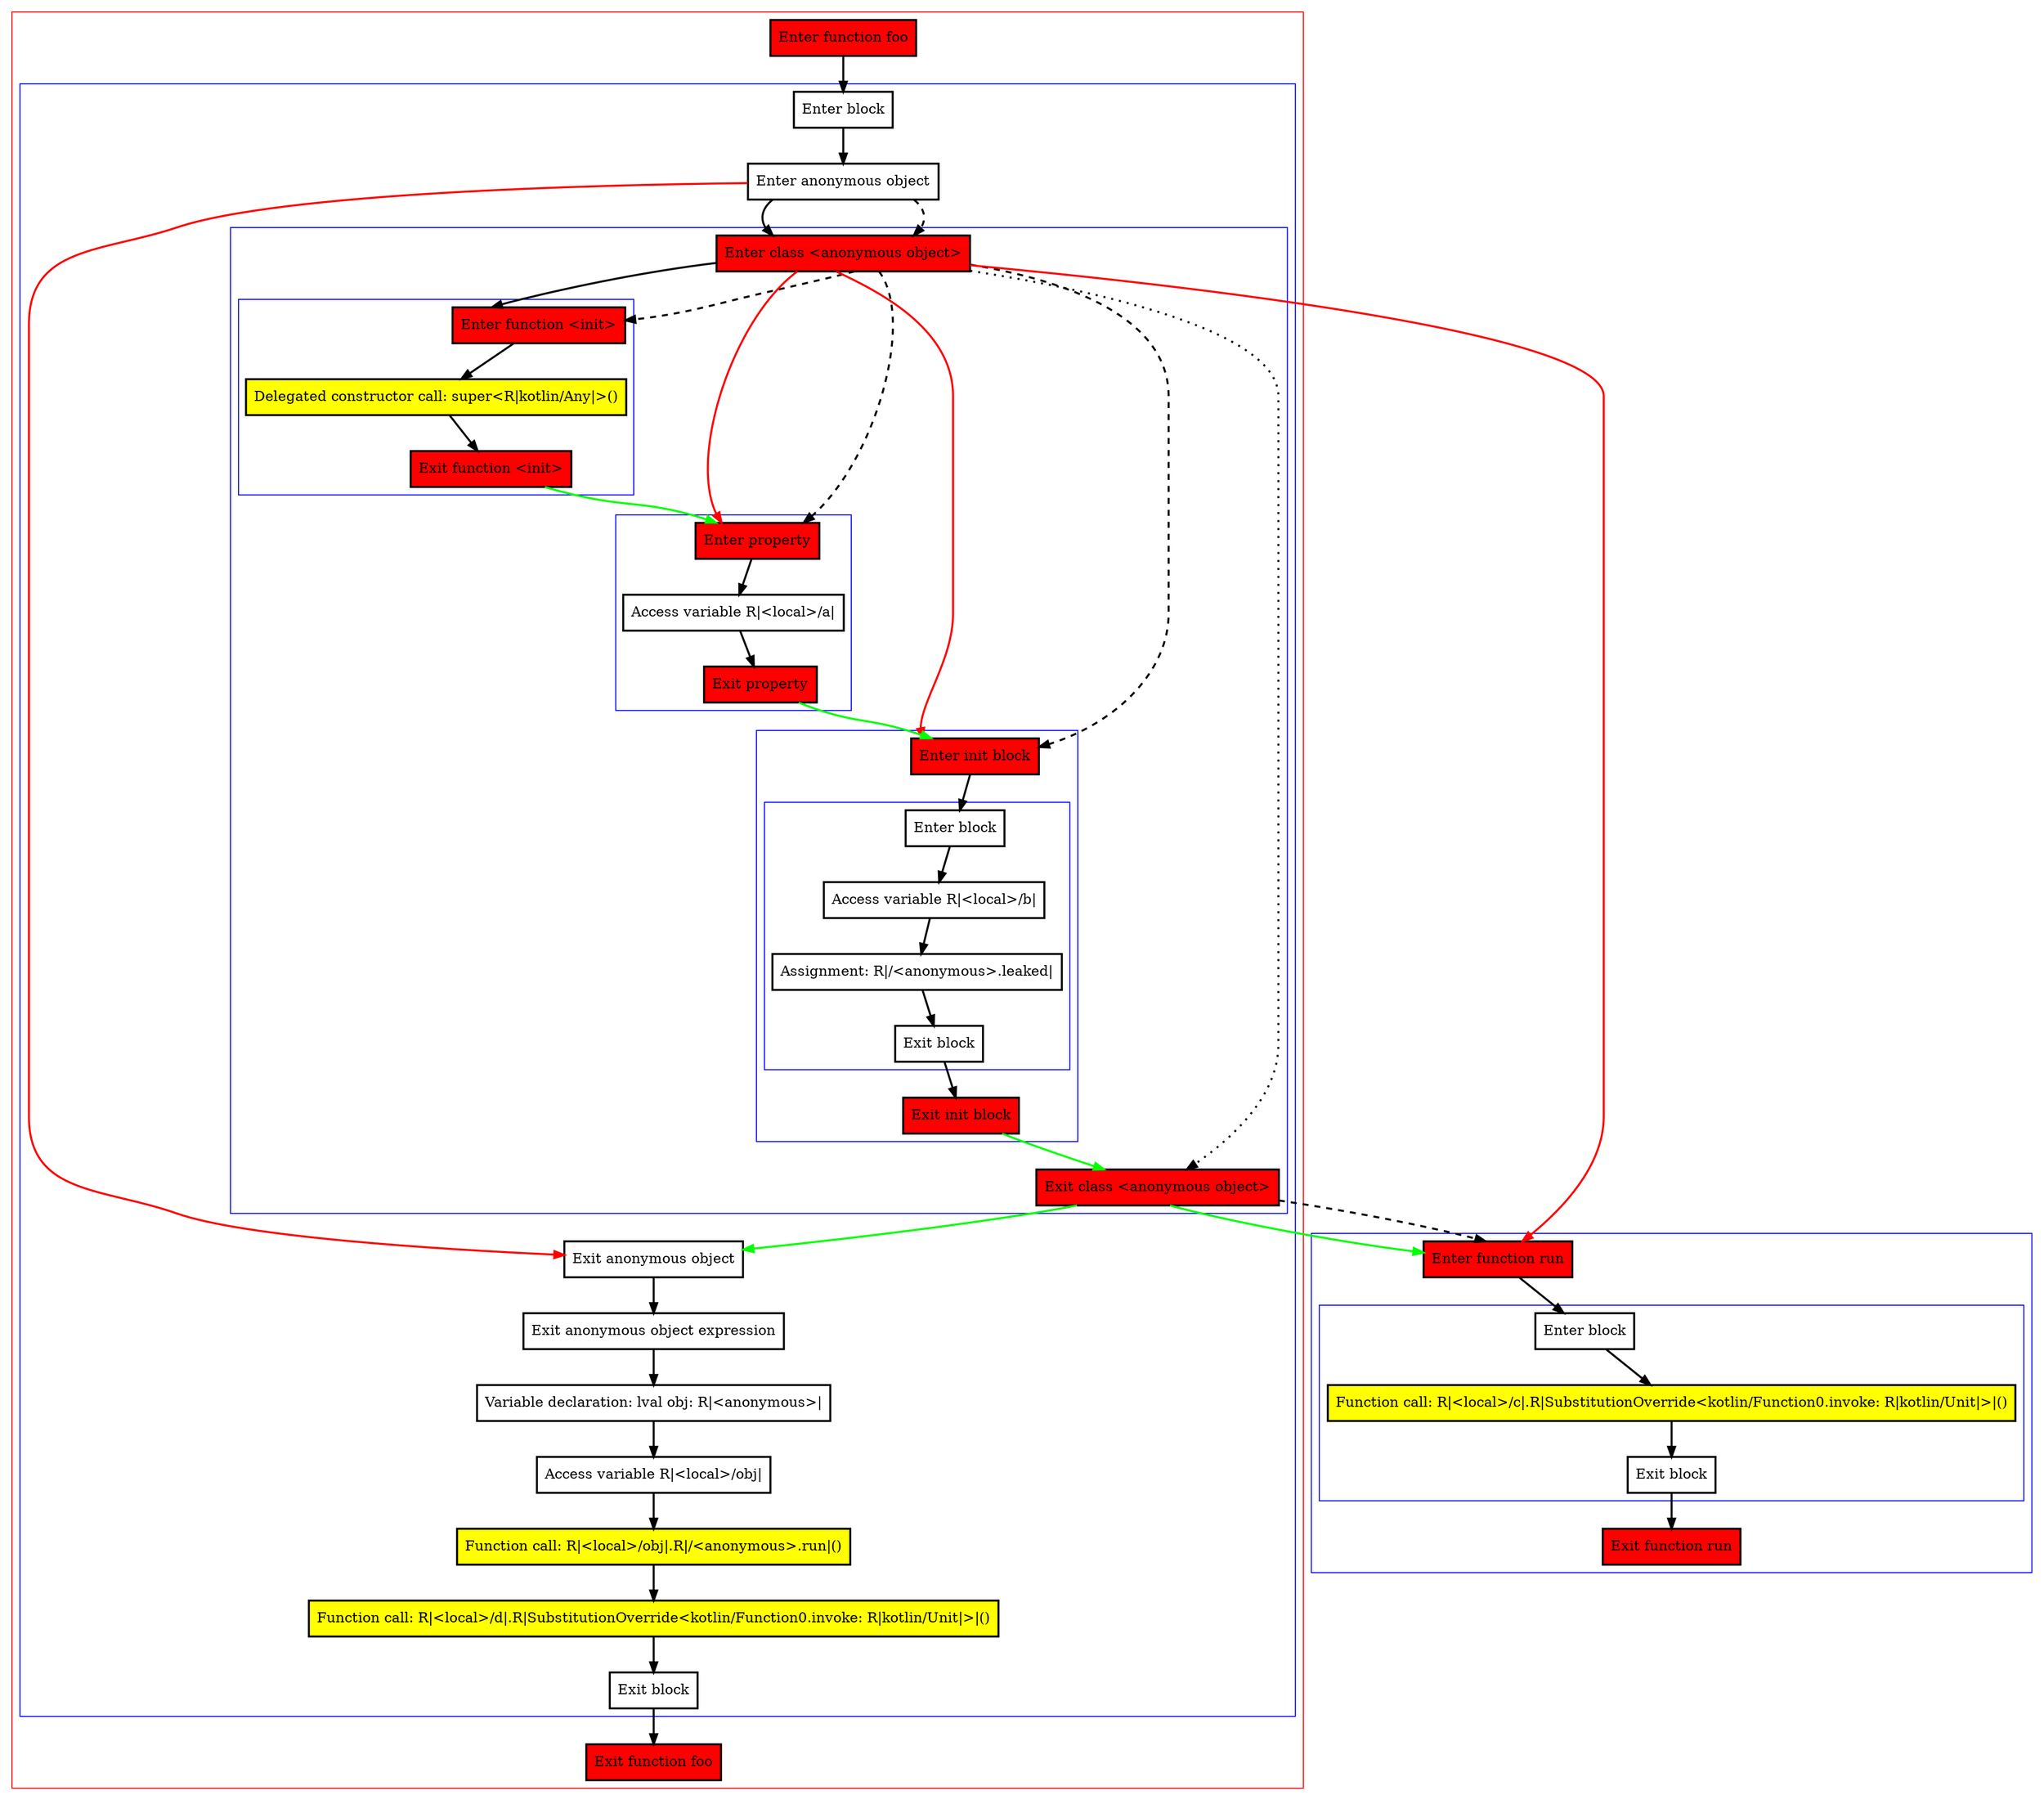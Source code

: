 digraph inAnonymousObject_kt {
    graph [nodesep=3]
    node [shape=box penwidth=2]
    edge [penwidth=2]

    subgraph cluster_0 {
        color=red
        0 [label="Enter function foo" style="filled" fillcolor=red];
        subgraph cluster_1 {
            color=blue
            1 [label="Enter block"];
            2 [label="Enter anonymous object"];
            subgraph cluster_2 {
                color=blue
                3 [label="Enter class <anonymous object>" style="filled" fillcolor=red];
                subgraph cluster_3 {
                    color=blue
                    4 [label="Enter function <init>" style="filled" fillcolor=red];
                    5 [label="Delegated constructor call: super<R|kotlin/Any|>()" style="filled" fillcolor=yellow];
                    6 [label="Exit function <init>" style="filled" fillcolor=red];
                }
                subgraph cluster_4 {
                    color=blue
                    7 [label="Enter property" style="filled" fillcolor=red];
                    8 [label="Access variable R|<local>/a|"];
                    9 [label="Exit property" style="filled" fillcolor=red];
                }
                subgraph cluster_5 {
                    color=blue
                    10 [label="Enter init block" style="filled" fillcolor=red];
                    subgraph cluster_6 {
                        color=blue
                        11 [label="Enter block"];
                        12 [label="Access variable R|<local>/b|"];
                        13 [label="Assignment: R|/<anonymous>.leaked|"];
                        14 [label="Exit block"];
                    }
                    15 [label="Exit init block" style="filled" fillcolor=red];
                }
                16 [label="Exit class <anonymous object>" style="filled" fillcolor=red];
            }
            17 [label="Exit anonymous object"];
            18 [label="Exit anonymous object expression"];
            19 [label="Variable declaration: lval obj: R|<anonymous>|"];
            20 [label="Access variable R|<local>/obj|"];
            21 [label="Function call: R|<local>/obj|.R|/<anonymous>.run|()" style="filled" fillcolor=yellow];
            22 [label="Function call: R|<local>/d|.R|SubstitutionOverride<kotlin/Function0.invoke: R|kotlin/Unit|>|()" style="filled" fillcolor=yellow];
            23 [label="Exit block"];
        }
        24 [label="Exit function foo" style="filled" fillcolor=red];
    }
    subgraph cluster_7 {
        color=blue
        25 [label="Enter function run" style="filled" fillcolor=red];
        subgraph cluster_8 {
            color=blue
            26 [label="Enter block"];
            27 [label="Function call: R|<local>/c|.R|SubstitutionOverride<kotlin/Function0.invoke: R|kotlin/Unit|>|()" style="filled" fillcolor=yellow];
            28 [label="Exit block"];
        }
        29 [label="Exit function run" style="filled" fillcolor=red];
    }
    0 -> {1};
    1 -> {2};
    2 -> {3};
    2 -> {17} [color=red];
    2 -> {3} [style=dashed];
    3 -> {4};
    3 -> {7 10 25} [color=red];
    3 -> {16} [style=dotted];
    3 -> {4 7 10} [style=dashed];
    4 -> {5};
    5 -> {6};
    6 -> {7} [color=green];
    7 -> {8};
    8 -> {9};
    9 -> {10} [color=green];
    10 -> {11};
    11 -> {12};
    12 -> {13};
    13 -> {14};
    14 -> {15};
    15 -> {16} [color=green];
    16 -> {17 25} [color=green];
    16 -> {25} [style=dashed];
    17 -> {18};
    18 -> {19};
    19 -> {20};
    20 -> {21};
    21 -> {22};
    22 -> {23};
    23 -> {24};
    25 -> {26};
    26 -> {27};
    27 -> {28};
    28 -> {29};

}
